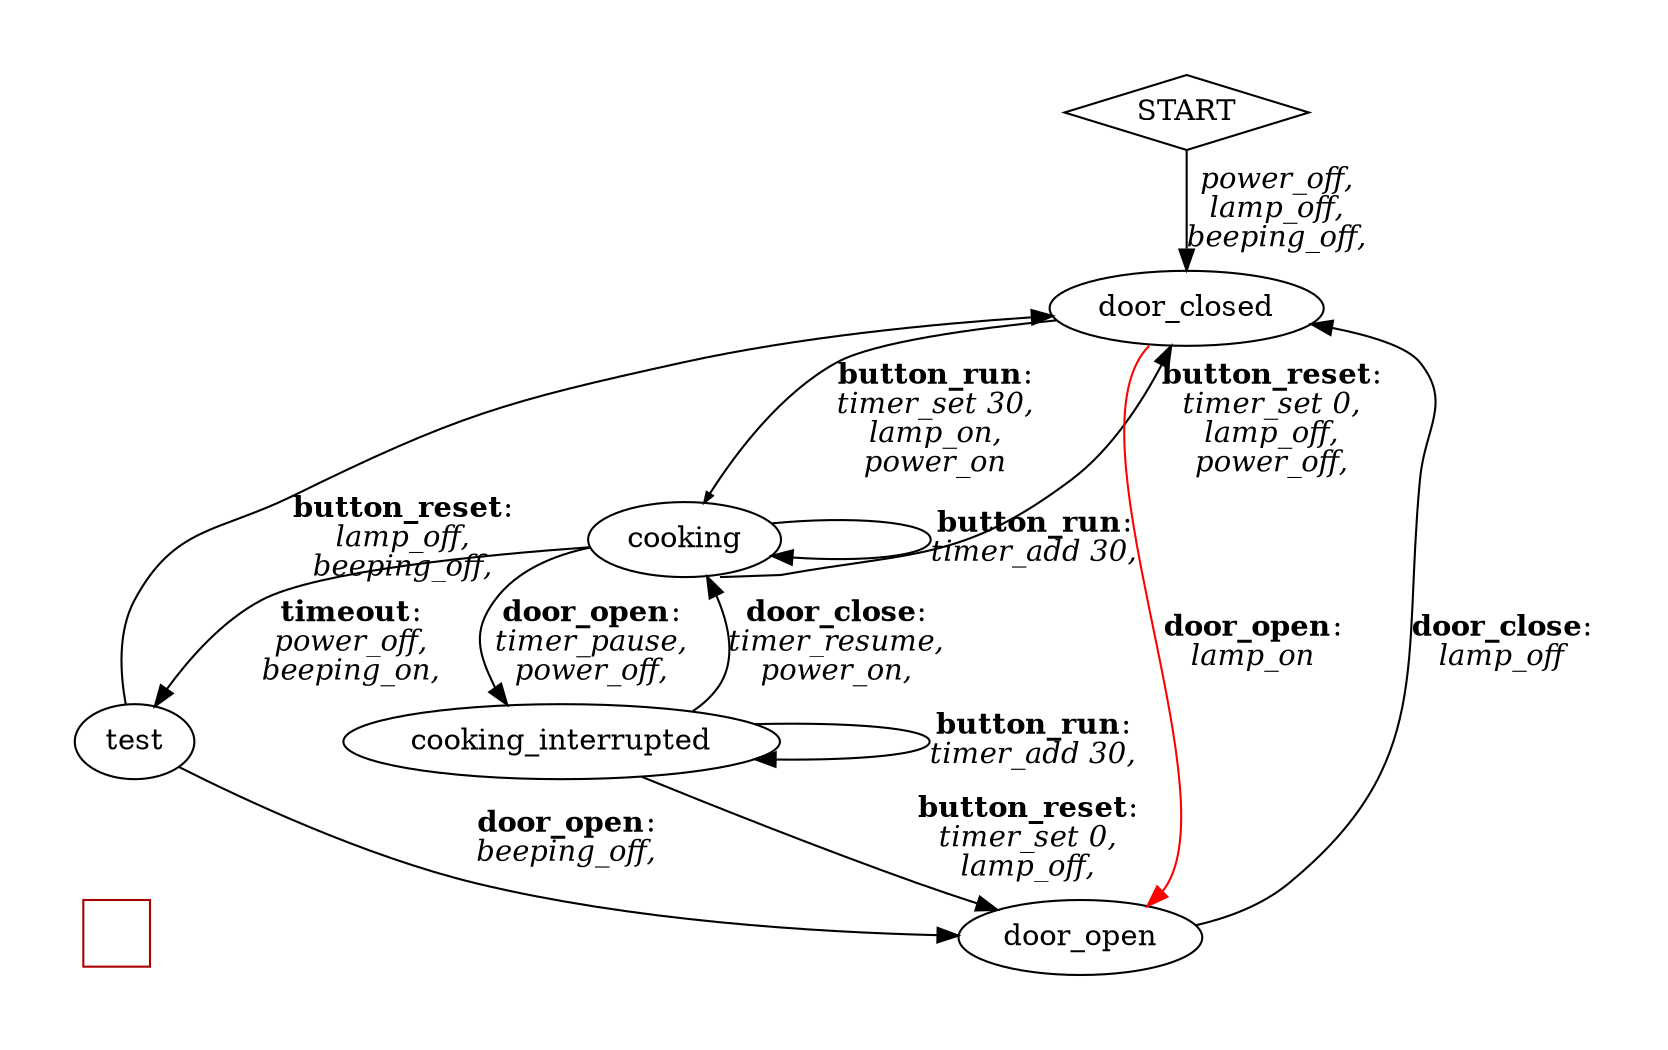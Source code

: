 // microwave_fsm
digraph microwave_fsm {
	nodesep=1 pad=0.5 ranksep=0
	_background="c 7 -#aa0000 p 4 4 4 36 4 36 36 4 36"

	START [shape=diamond]
	cooking
	cooking_completed [label=test]
	door_open
	cooking_interrupted [tooltip="oppa"]
	door_closed
	door_closed : sw -> door_open [label=<<b>door_open</b>:<br/><i>lamp_on<br/></i>>, color=red]
	door_closed -> cooking [label=<<b>button_run</b>:<br/><i>timer_set 30,<br/>lamp_on,<br/>power_on<br/></i>>, arrowsize=0.5]
	door_open -> door_closed [label=<<b>door_close</b>:<br/><i>lamp_off<br/></i>>, tooltip="oppa"]
	cooking:se -> door_closed [label=<<b>button_reset</b>:<br/><i>timer_set 0,<br/>lamp_off,<br/>power_off,<br/></i>>]
	cooking -> cooking [label=<<b>button_run</b>:<br/><i>timer_add 30,<br/></i>>]
	cooking -> cooking_interrupted [label=<<b>door_open</b>:<br/><i>timer_pause,<br/>power_off,<br/></i>>]
	cooking -> cooking_completed [label=<<b>timeout</b>:<br/><i>power_off,<br/>beeping_on,<br/></i>>]
	cooking_interrupted -> cooking [label=<<b>door_close</b>:<br/><i>timer_resume,<br/>power_on,<br/></i>>]
	cooking_interrupted -> door_open [label=<<b>button_reset</b>:<br/><i>timer_set 0,<br/>lamp_off,<br/></i>>]
	cooking_interrupted -> cooking_interrupted [label=<<b>button_run</b>:<br/><i>timer_add 30,<br/></i>>]
	cooking_completed -> door_open [label=<<b>door_open</b>:<br/><i>beeping_off,<br/></i>>]
	cooking_completed -> door_closed [label=<<b>button_reset</b>:<br/><i>lamp_off,<br/>beeping_off,<br/></i>>]
	START -> door_closed [label=<<i>power_off,<br/>lamp_off,<br/>beeping_off,<br/></i>>]
}

